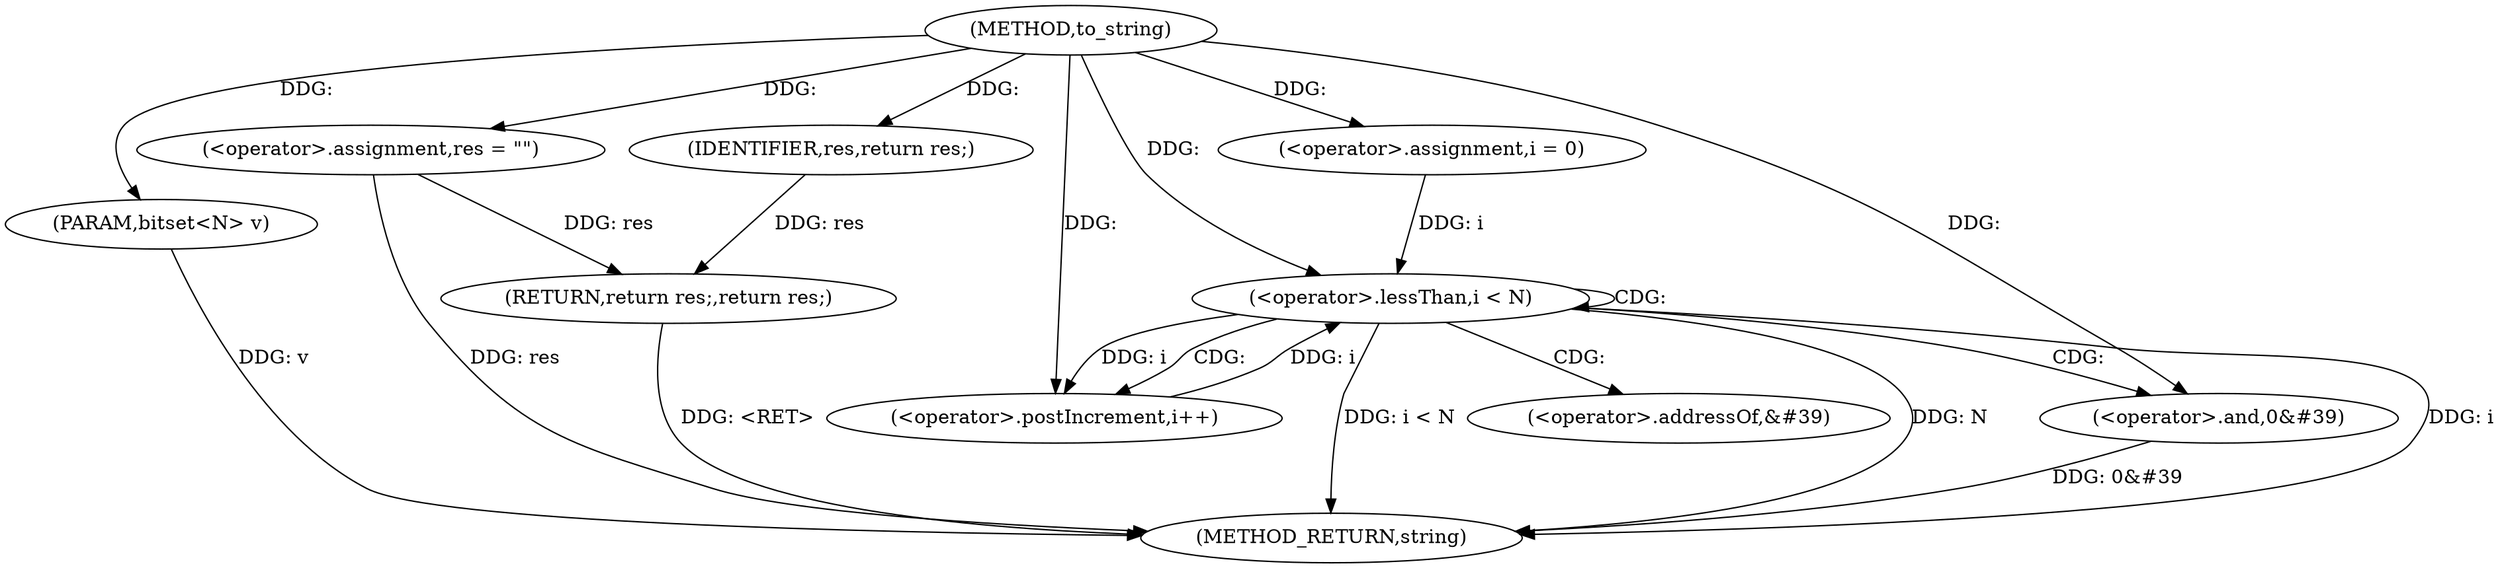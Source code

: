digraph "to_string" {  
"1000208" [label = "(METHOD,to_string)" ]
"1000233" [label = "(METHOD_RETURN,string)" ]
"1000209" [label = "(PARAM,bitset<N> v)" ]
"1000212" [label = "(<operator>.assignment,res = \"\")" ]
"1000231" [label = "(RETURN,return res;,return res;)" ]
"1000217" [label = "(<operator>.assignment,i = 0)" ]
"1000220" [label = "(<operator>.lessThan,i < N)" ]
"1000223" [label = "(<operator>.postIncrement,i++)" ]
"1000232" [label = "(IDENTIFIER,res,return res;)" ]
"1000228" [label = "(<operator>.and,0&#39)" ]
"1000226" [label = "(<operator>.addressOf,&#39)" ]
  "1000209" -> "1000233"  [ label = "DDG: v"] 
  "1000212" -> "1000233"  [ label = "DDG: res"] 
  "1000220" -> "1000233"  [ label = "DDG: i"] 
  "1000220" -> "1000233"  [ label = "DDG: i < N"] 
  "1000228" -> "1000233"  [ label = "DDG: 0&#39"] 
  "1000231" -> "1000233"  [ label = "DDG: <RET>"] 
  "1000220" -> "1000233"  [ label = "DDG: N"] 
  "1000208" -> "1000209"  [ label = "DDG: "] 
  "1000208" -> "1000212"  [ label = "DDG: "] 
  "1000232" -> "1000231"  [ label = "DDG: res"] 
  "1000212" -> "1000231"  [ label = "DDG: res"] 
  "1000208" -> "1000217"  [ label = "DDG: "] 
  "1000208" -> "1000232"  [ label = "DDG: "] 
  "1000217" -> "1000220"  [ label = "DDG: i"] 
  "1000223" -> "1000220"  [ label = "DDG: i"] 
  "1000208" -> "1000220"  [ label = "DDG: "] 
  "1000220" -> "1000223"  [ label = "DDG: i"] 
  "1000208" -> "1000223"  [ label = "DDG: "] 
  "1000208" -> "1000228"  [ label = "DDG: "] 
  "1000220" -> "1000223"  [ label = "CDG: "] 
  "1000220" -> "1000226"  [ label = "CDG: "] 
  "1000220" -> "1000220"  [ label = "CDG: "] 
  "1000220" -> "1000228"  [ label = "CDG: "] 
}
